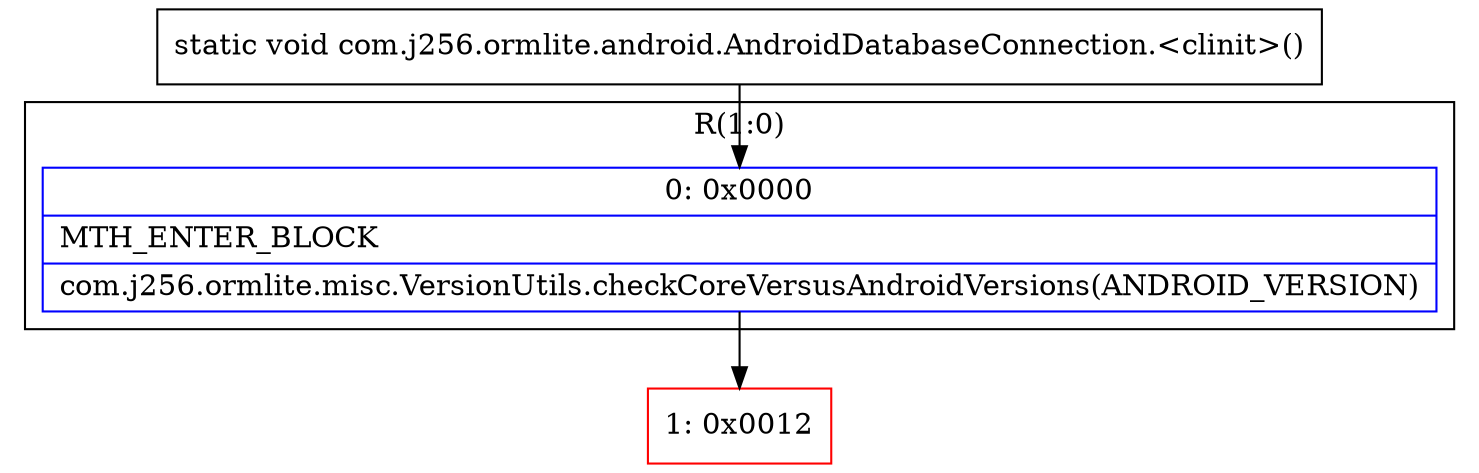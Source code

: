 digraph "CFG forcom.j256.ormlite.android.AndroidDatabaseConnection.\<clinit\>()V" {
subgraph cluster_Region_1171067205 {
label = "R(1:0)";
node [shape=record,color=blue];
Node_0 [shape=record,label="{0\:\ 0x0000|MTH_ENTER_BLOCK\l|com.j256.ormlite.misc.VersionUtils.checkCoreVersusAndroidVersions(ANDROID_VERSION)\l}"];
}
Node_1 [shape=record,color=red,label="{1\:\ 0x0012}"];
MethodNode[shape=record,label="{static void com.j256.ormlite.android.AndroidDatabaseConnection.\<clinit\>() }"];
MethodNode -> Node_0;
Node_0 -> Node_1;
}

